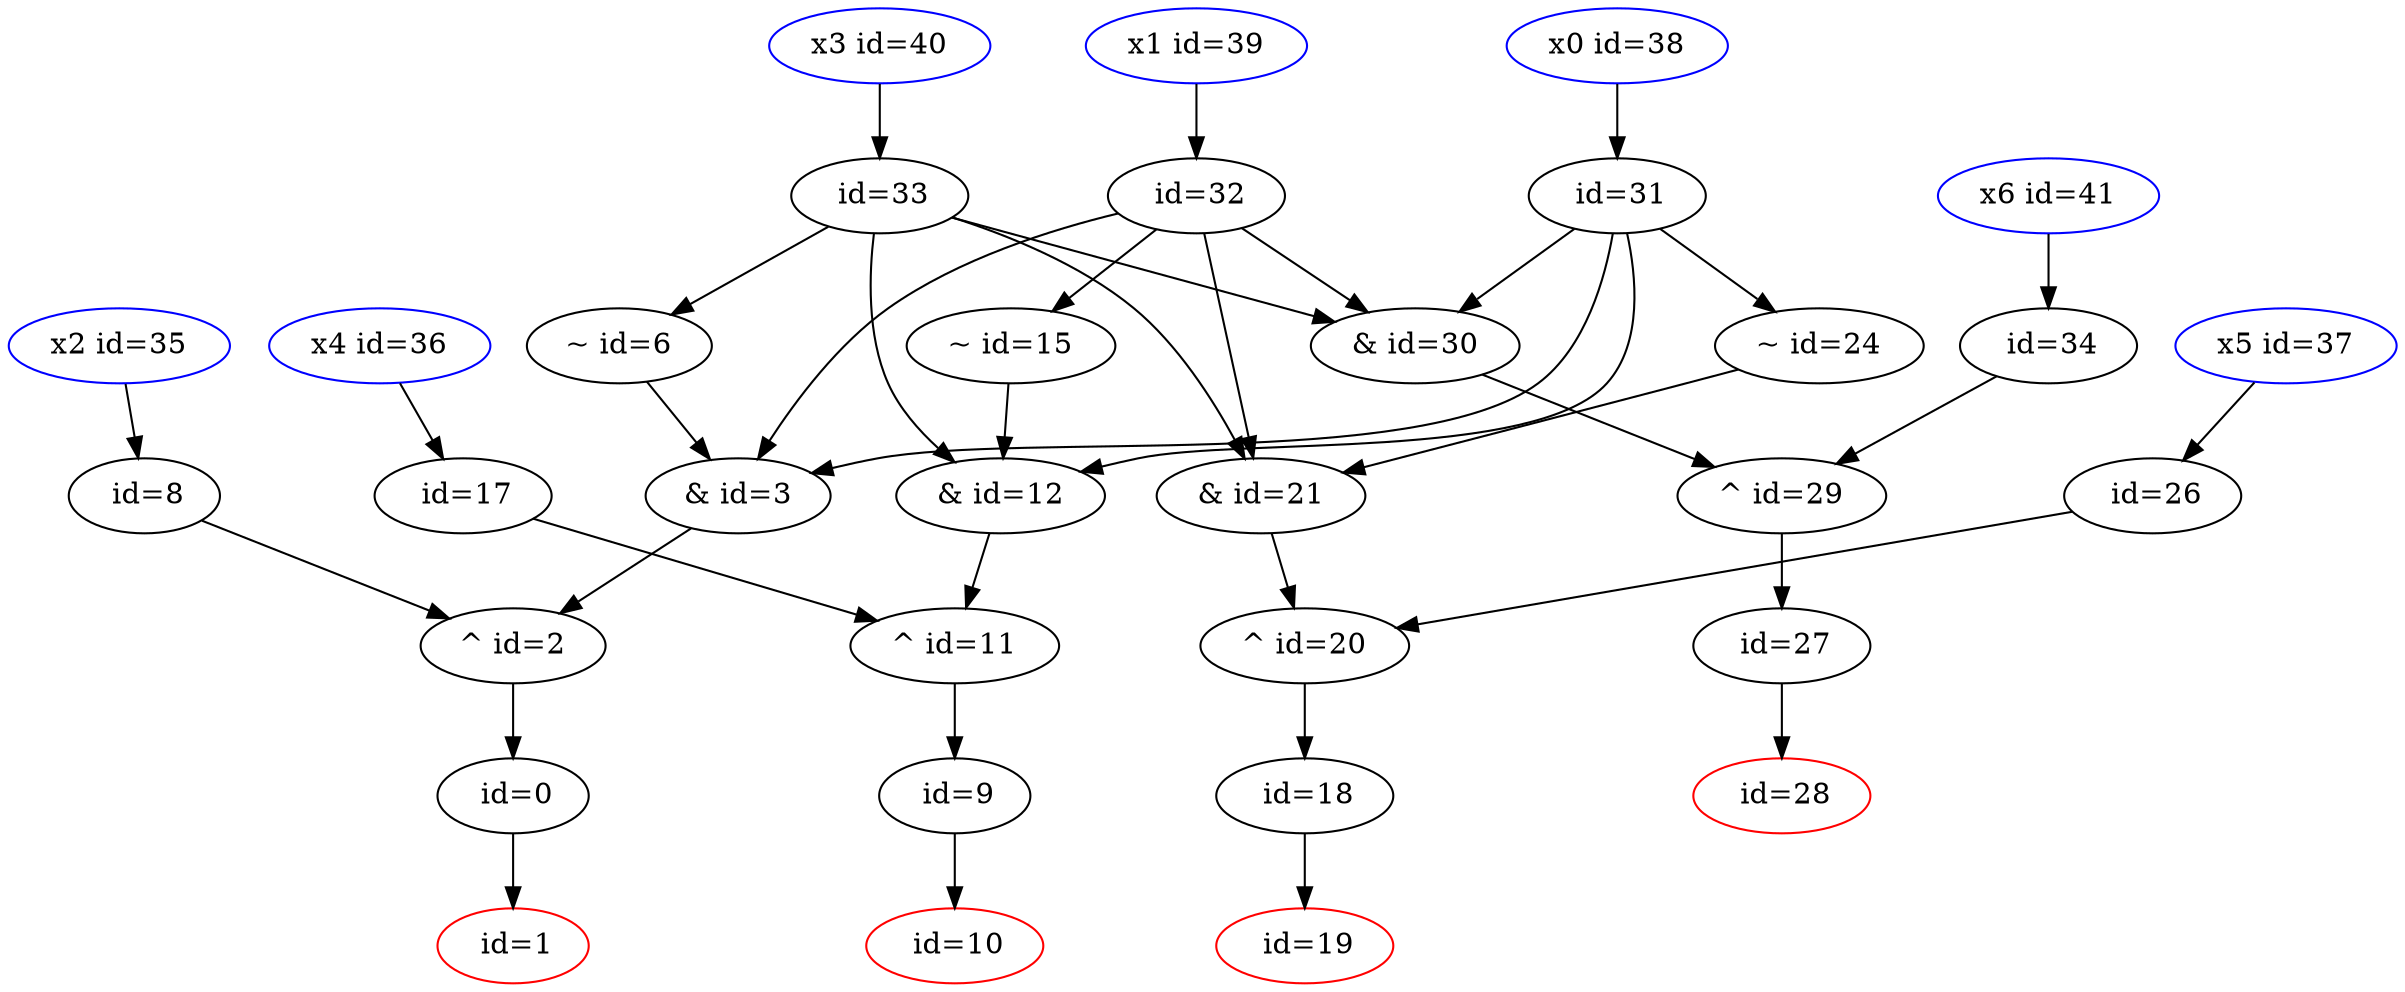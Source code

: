 digraph G {
    v1 [color=red];
    v1 [label=" id=1"];
    v0 [label=" id=0"];
    v0 -> v1;
    v2 [label="^ id=2"];
    v2 -> v0;
    v3 [label="& id=3"];
    v3 -> v2;
    v6 [label="~ id=6"];
    v6 -> v3;
    v8 [label=" id=8"];
    v8 -> v2;
    v10 [color=red];
    v10 [label=" id=10"];
    v9 [label=" id=9"];
    v9 -> v10;
    v11 [label="^ id=11"];
    v11 -> v9;
    v12 [label="& id=12"];
    v12 -> v11;
    v15 [label="~ id=15"];
    v15 -> v12;
    v17 [label=" id=17"];
    v17 -> v11;
    v19 [color=red];
    v19 [label=" id=19"];
    v18 [label=" id=18"];
    v18 -> v19;
    v20 [label="^ id=20"];
    v20 -> v18;
    v21 [label="& id=21"];
    v21 -> v20;
    v24 [label="~ id=24"];
    v24 -> v21;
    v26 [label=" id=26"];
    v26 -> v20;
    v28 [color=red];
    v28 [label=" id=28"];
    v27 [label=" id=27"];
    v27 -> v28;
    v29 [label="^ id=29"];
    v29 -> v27;
    v30 [label="& id=30"];
    v30 -> v29;
    v31 [label=" id=31"];
    v31 -> v30;
    v31 -> v24;
    v31 -> v12;
    v31 -> v3;
    v32 [label=" id=32"];
    v32 -> v30;
    v32 -> v21;
    v32 -> v15;
    v32 -> v3;
    v33 [label=" id=33"];
    v33 -> v30;
    v33 -> v21;
    v33 -> v12;
    v33 -> v6;
    v34 [label=" id=34"];
    v34 -> v29;
    v35 [color=blue];
    v35 [label="x2 id=35"];
    v35 -> v8;
    v36 [color=blue];
    v36 [label="x4 id=36"];
    v36 -> v17;
    v37 [color=blue];
    v37 [label="x5 id=37"];
    v37 -> v26;
    v38 [color=blue];
    v38 [label="x0 id=38"];
    v38 -> v31;
    v39 [color=blue];
    v39 [label="x1 id=39"];
    v39 -> v32;
    v40 [color=blue];
    v40 [label="x3 id=40"];
    v40 -> v33;
    v41 [color=blue];
    v41 [label="x6 id=41"];
    v41 -> v34;
}
